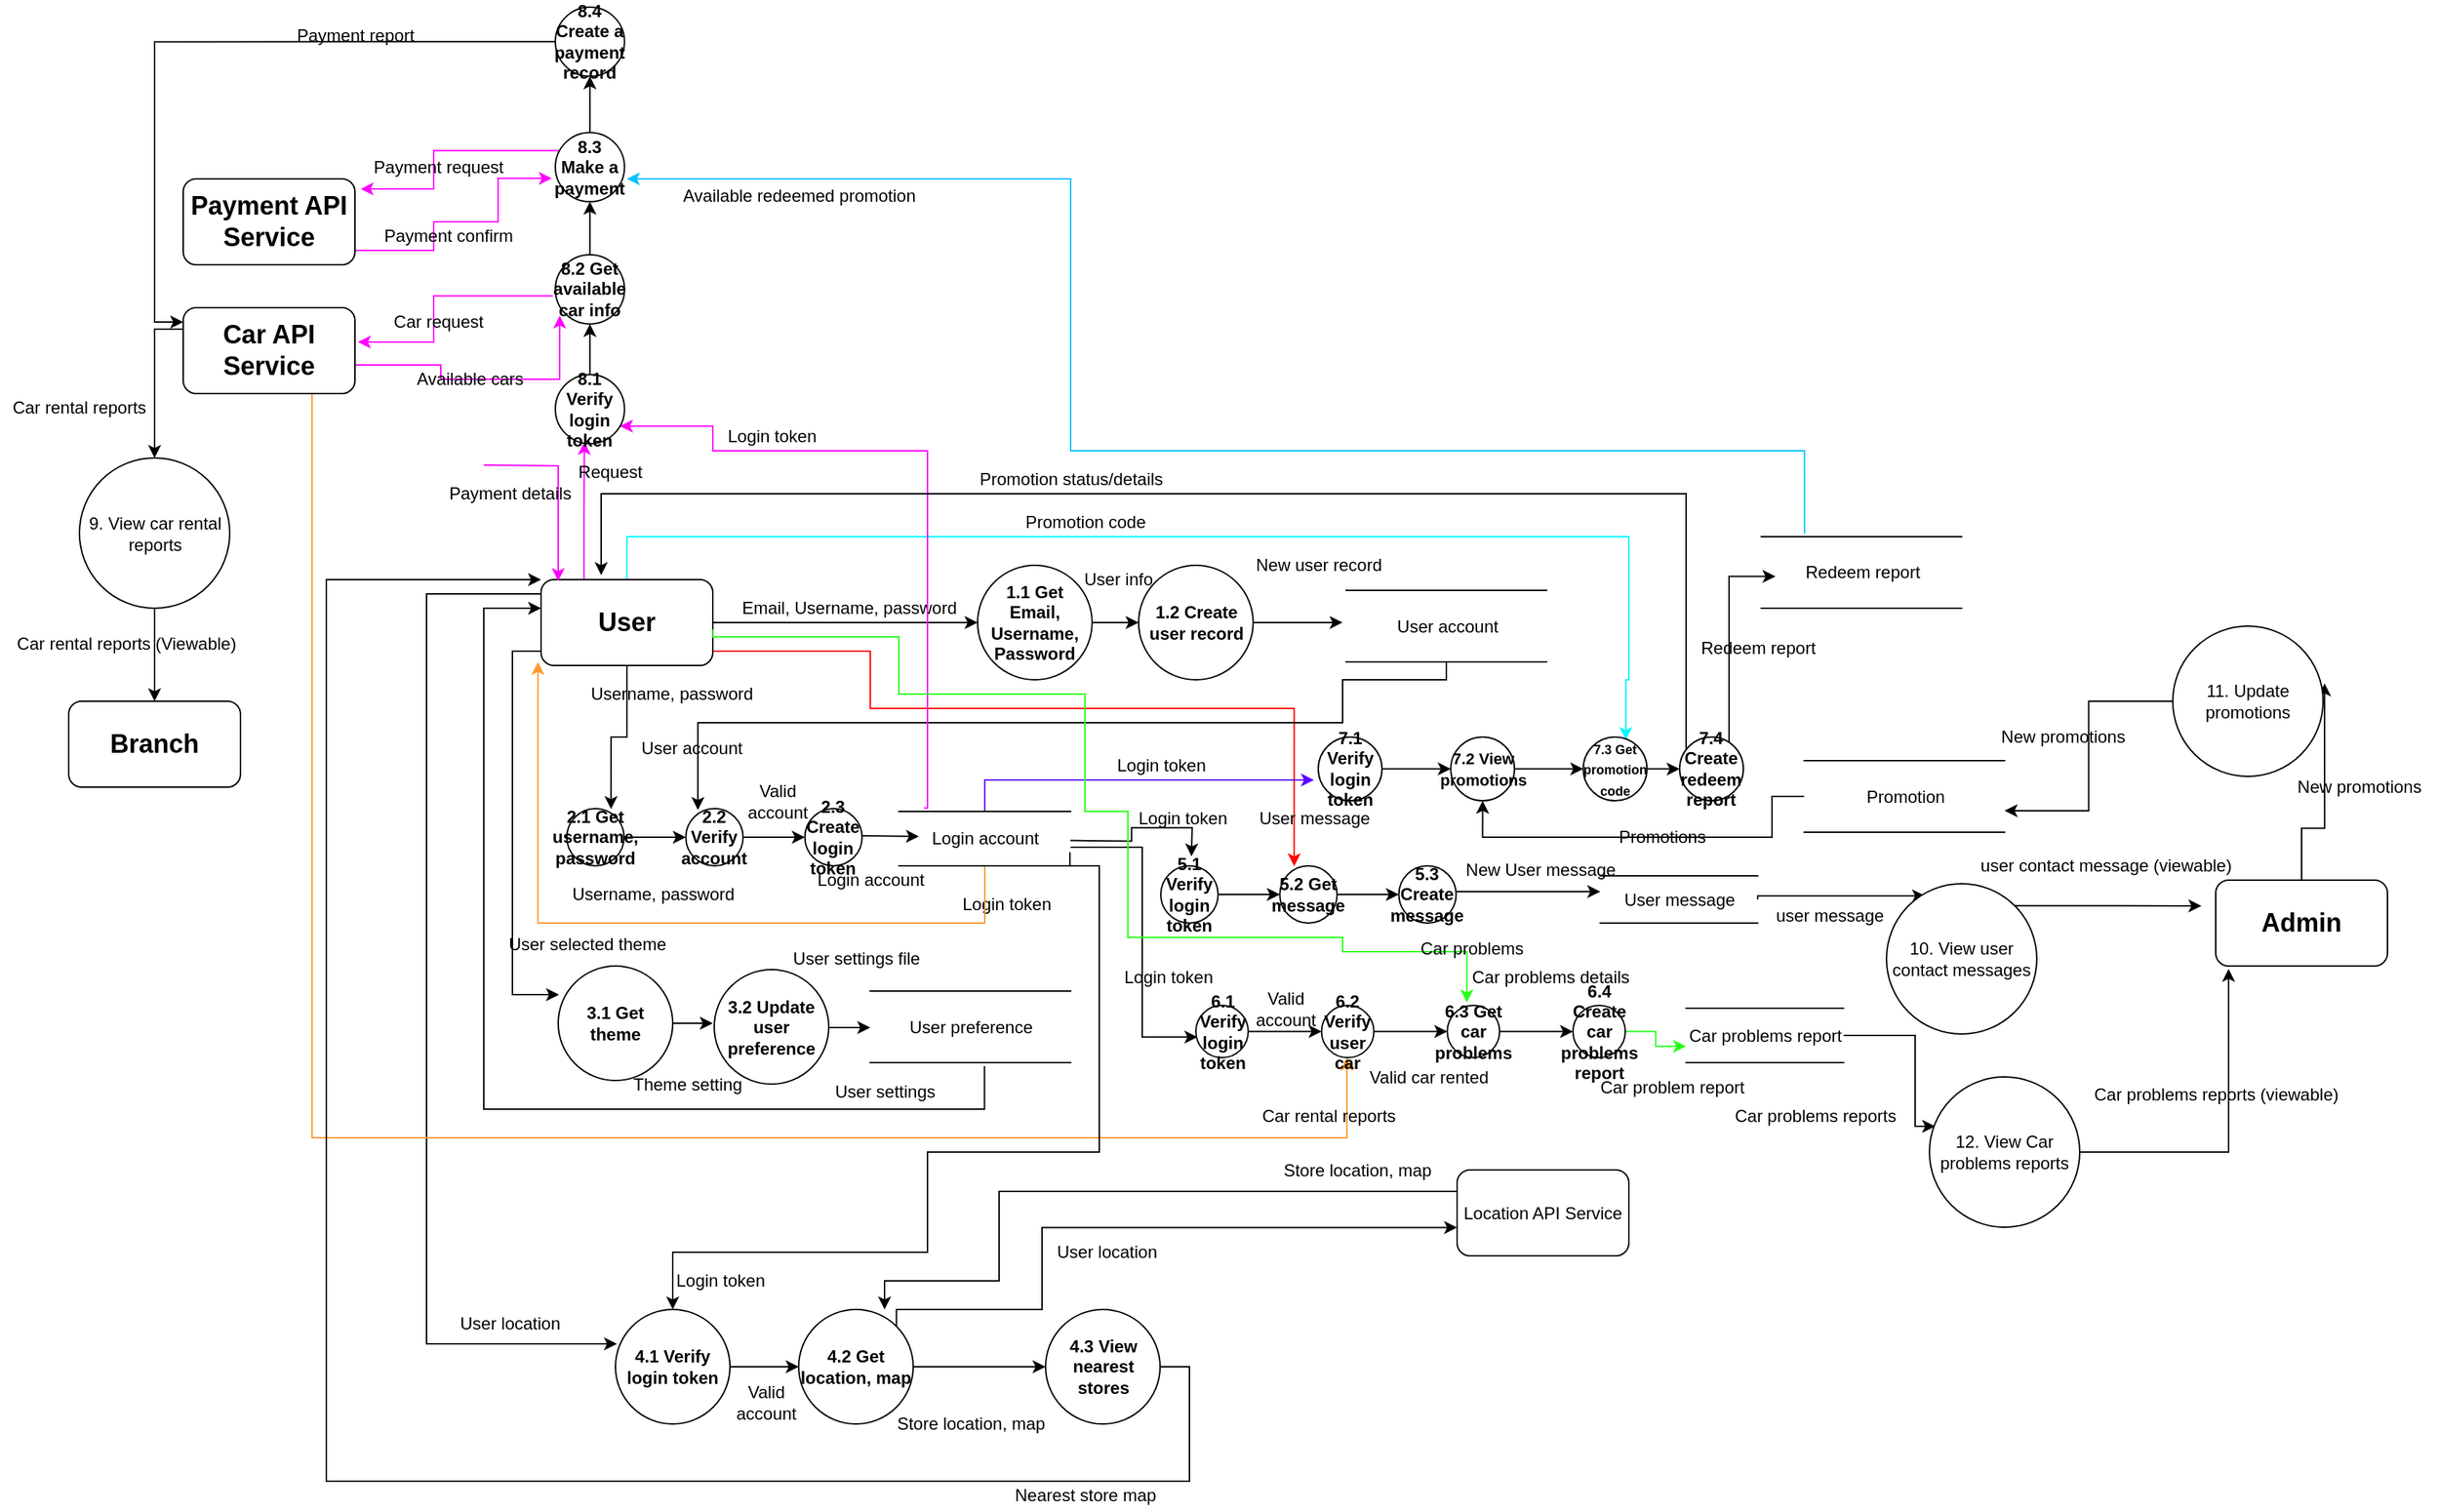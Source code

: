 <mxfile version="12.3.3" type="device" pages="1"><diagram id="2X-rle6W2fqOqp_ALnJU" name="Page-1"><mxGraphModel dx="1553" dy="1877" grid="1" gridSize="10" guides="1" tooltips="1" connect="1" arrows="1" fold="1" page="1" pageScale="1" pageWidth="850" pageHeight="1100" math="0" shadow="0"><root><mxCell id="0"/><mxCell id="1" parent="0"/><mxCell id="twBC4N0qRan5lzGOj9nU-288" style="edgeStyle=orthogonalEdgeStyle;rounded=0;orthogonalLoop=1;jettySize=auto;html=1;exitX=1;exitY=0.5;exitDx=0;exitDy=0;entryX=0;entryY=0.375;entryDx=0;entryDy=0;entryPerimeter=0;" edge="1" parent="1" source="twBC4N0qRan5lzGOj9nU-211"><mxGeometry relative="1" as="geometry"><mxPoint x="345" y="70" as="targetPoint"/></mxGeometry></mxCell><mxCell id="twBC4N0qRan5lzGOj9nU-298" style="edgeStyle=orthogonalEdgeStyle;rounded=0;orthogonalLoop=1;jettySize=auto;html=1;exitX=0.5;exitY=1;exitDx=0;exitDy=0;entryX=0.772;entryY=0.008;entryDx=0;entryDy=0;entryPerimeter=0;" edge="1" parent="1" source="twBC4N0qRan5lzGOj9nU-211" target="twBC4N0qRan5lzGOj9nU-513"><mxGeometry relative="1" as="geometry"><mxPoint x="100" y="170" as="targetPoint"/></mxGeometry></mxCell><mxCell id="twBC4N0qRan5lzGOj9nU-312" style="edgeStyle=orthogonalEdgeStyle;rounded=0;orthogonalLoop=1;jettySize=auto;html=1;exitX=0;exitY=0.5;exitDx=0;exitDy=0;" edge="1" parent="1" source="twBC4N0qRan5lzGOj9nU-211"><mxGeometry relative="1" as="geometry"><mxPoint x="52.566" y="330" as="targetPoint"/><Array as="points"><mxPoint x="40" y="90"/><mxPoint x="20" y="90"/><mxPoint x="20" y="330"/></Array></mxGeometry></mxCell><mxCell id="twBC4N0qRan5lzGOj9nU-353" style="edgeStyle=orthogonalEdgeStyle;rounded=0;orthogonalLoop=1;jettySize=auto;html=1;exitX=1;exitY=0.75;exitDx=0;exitDy=0;strokeColor=#FF0800;entryX=0.25;entryY=0.008;entryDx=0;entryDy=0;entryPerimeter=0;" edge="1" parent="1" source="twBC4N0qRan5lzGOj9nU-211" target="twBC4N0qRan5lzGOj9nU-487"><mxGeometry relative="1" as="geometry"><mxPoint x="550" y="240" as="targetPoint"/><Array as="points"><mxPoint x="160" y="90"/><mxPoint x="270" y="90"/><mxPoint x="270" y="130"/><mxPoint x="566" y="130"/></Array></mxGeometry></mxCell><mxCell id="twBC4N0qRan5lzGOj9nU-381" style="edgeStyle=orthogonalEdgeStyle;rounded=0;orthogonalLoop=1;jettySize=auto;html=1;strokeColor=#03F7FF;entryX=0.668;entryY=0.046;entryDx=0;entryDy=0;entryPerimeter=0;" edge="1" parent="1" source="twBC4N0qRan5lzGOj9nU-211" target="twBC4N0qRan5lzGOj9nU-537"><mxGeometry relative="1" as="geometry"><mxPoint x="750" y="110" as="targetPoint"/><Array as="points"><mxPoint x="100" y="10"/><mxPoint x="800" y="10"/><mxPoint x="800" y="110"/><mxPoint x="798" y="110"/></Array></mxGeometry></mxCell><mxCell id="twBC4N0qRan5lzGOj9nU-392" style="edgeStyle=orthogonalEdgeStyle;rounded=0;orthogonalLoop=1;jettySize=auto;html=1;exitX=0.25;exitY=0;exitDx=0;exitDy=0;strokeColor=#FF00FF;entryX=0.42;entryY=0.974;entryDx=0;entryDy=0;entryPerimeter=0;" edge="1" parent="1" source="twBC4N0qRan5lzGOj9nU-211" target="twBC4N0qRan5lzGOj9nU-555"><mxGeometry relative="1" as="geometry"><mxPoint x="69" y="-40" as="targetPoint"/><Array as="points"/></mxGeometry></mxCell><mxCell id="twBC4N0qRan5lzGOj9nU-211" value="&lt;font style=&quot;font-size: 18px&quot;&gt;&lt;b&gt;&lt;font style=&quot;font-size: 18px&quot;&gt;User&lt;/font&gt;&lt;/b&gt;&lt;/font&gt;" style="rounded=1;whiteSpace=wrap;html=1;" vertex="1" parent="1"><mxGeometry x="40" y="40" width="120" height="60" as="geometry"/></mxCell><mxCell id="twBC4N0qRan5lzGOj9nU-289" value="Email, Username, password" style="text;html=1;align=center;verticalAlign=middle;resizable=0;points=[];;autosize=1;" vertex="1" parent="1"><mxGeometry x="170" y="50" width="170" height="20" as="geometry"/></mxCell><mxCell id="twBC4N0qRan5lzGOj9nU-308" style="edgeStyle=orthogonalEdgeStyle;rounded=0;orthogonalLoop=1;jettySize=auto;html=1;exitX=0.5;exitY=1;exitDx=0;exitDy=0;entryX=0.211;entryY=0.025;entryDx=0;entryDy=0;entryPerimeter=0;" edge="1" parent="1" source="twBC4N0qRan5lzGOj9nU-291" target="twBC4N0qRan5lzGOj9nU-514"><mxGeometry relative="1" as="geometry"><mxPoint x="137" y="170" as="targetPoint"/><Array as="points"><mxPoint x="672" y="110"/><mxPoint x="600" y="110"/><mxPoint x="600" y="140"/><mxPoint x="150" y="140"/></Array></mxGeometry></mxCell><mxCell id="twBC4N0qRan5lzGOj9nU-291" value="User account" style="html=1;dashed=0;whitespace=wrap;shape=partialRectangle;right=0;left=0;fillColor=none;" vertex="1" parent="1"><mxGeometry x="602.5" y="47.5" width="140" height="50" as="geometry"/></mxCell><mxCell id="twBC4N0qRan5lzGOj9nU-297" value="User info" style="text;html=1;align=center;verticalAlign=middle;resizable=0;points=[];;autosize=1;" vertex="1" parent="1"><mxGeometry x="407.5" y="30" width="70" height="20" as="geometry"/></mxCell><mxCell id="twBC4N0qRan5lzGOj9nU-302" value="Username, password" style="text;html=1;align=center;verticalAlign=middle;resizable=0;points=[];;autosize=1;" vertex="1" parent="1"><mxGeometry x="61" y="110" width="140" height="20" as="geometry"/></mxCell><mxCell id="twBC4N0qRan5lzGOj9nU-304" value="User preference" style="html=1;dashed=0;whitespace=wrap;shape=partialRectangle;right=0;left=0;fillColor=none;" vertex="1" parent="1"><mxGeometry x="270" y="327.5" width="140" height="50" as="geometry"/></mxCell><mxCell id="twBC4N0qRan5lzGOj9nU-305" value="Login account" style="text;html=1;align=center;verticalAlign=middle;resizable=0;points=[];;autosize=1;" vertex="1" parent="1"><mxGeometry x="225" y="240" width="90" height="20" as="geometry"/></mxCell><mxCell id="twBC4N0qRan5lzGOj9nU-307" value="Login token" style="text;html=1;align=center;verticalAlign=middle;resizable=0;points=[];;autosize=1;" vertex="1" parent="1"><mxGeometry x="325" y="257" width="80" height="20" as="geometry"/></mxCell><mxCell id="twBC4N0qRan5lzGOj9nU-309" value="User account" style="text;html=1;align=center;verticalAlign=middle;resizable=0;points=[];;autosize=1;" vertex="1" parent="1"><mxGeometry x="100" y="147.5" width="90" height="20" as="geometry"/></mxCell><mxCell id="twBC4N0qRan5lzGOj9nU-313" style="edgeStyle=orthogonalEdgeStyle;rounded=0;orthogonalLoop=1;jettySize=auto;html=1;" edge="1" parent="1"><mxGeometry relative="1" as="geometry"><mxPoint x="270" y="353" as="targetPoint"/><mxPoint x="240" y="353" as="sourcePoint"/></mxGeometry></mxCell><mxCell id="twBC4N0qRan5lzGOj9nU-333" style="edgeStyle=orthogonalEdgeStyle;rounded=0;orthogonalLoop=1;jettySize=auto;html=1;exitX=0.57;exitY=1.05;exitDx=0;exitDy=0;exitPerimeter=0;" edge="1" parent="1" source="twBC4N0qRan5lzGOj9nU-304"><mxGeometry relative="1" as="geometry"><mxPoint x="40" y="60" as="targetPoint"/><mxPoint x="350" y="420" as="sourcePoint"/><Array as="points"><mxPoint x="350" y="410"/><mxPoint y="410"/><mxPoint y="60"/></Array></mxGeometry></mxCell><mxCell id="twBC4N0qRan5lzGOj9nU-366" style="edgeStyle=orthogonalEdgeStyle;rounded=0;orthogonalLoop=1;jettySize=auto;html=1;strokeColor=#000000;entryX=0.036;entryY=0.336;entryDx=0;entryDy=0;entryPerimeter=0;" edge="1" parent="1"><mxGeometry relative="1" as="geometry"><mxPoint x="410" y="227" as="sourcePoint"/><mxPoint x="498.552" y="359.621" as="targetPoint"/><Array as="points"><mxPoint x="460" y="227"/><mxPoint x="460" y="360"/></Array></mxGeometry></mxCell><mxCell id="twBC4N0qRan5lzGOj9nU-379" style="edgeStyle=orthogonalEdgeStyle;rounded=0;orthogonalLoop=1;jettySize=auto;html=1;exitX=0.5;exitY=0;exitDx=0;exitDy=0;strokeColor=#5D00FF;" edge="1" parent="1" source="twBC4N0qRan5lzGOj9nU-314"><mxGeometry relative="1" as="geometry"><mxPoint x="580" y="180" as="targetPoint"/><Array as="points"><mxPoint x="350" y="180"/></Array></mxGeometry></mxCell><mxCell id="twBC4N0qRan5lzGOj9nU-389" style="edgeStyle=orthogonalEdgeStyle;rounded=0;orthogonalLoop=1;jettySize=auto;html=1;strokeColor=#FF00FF;exitX=0.146;exitY=-0.063;exitDx=0;exitDy=0;exitPerimeter=0;entryX=0.934;entryY=0.746;entryDx=0;entryDy=0;entryPerimeter=0;" edge="1" parent="1" source="twBC4N0qRan5lzGOj9nU-314" target="twBC4N0qRan5lzGOj9nU-555"><mxGeometry relative="1" as="geometry"><mxPoint x="300" y="200" as="sourcePoint"/><mxPoint x="100" y="-80" as="targetPoint"/><Array as="points"><mxPoint x="310" y="200"/><mxPoint x="310" y="-50"/><mxPoint x="160" y="-50"/><mxPoint x="160" y="-67"/></Array></mxGeometry></mxCell><mxCell id="twBC4N0qRan5lzGOj9nU-511" style="edgeStyle=orthogonalEdgeStyle;rounded=0;orthogonalLoop=1;jettySize=auto;html=1;exitX=0.5;exitY=1;exitDx=0;exitDy=0;entryX=-0.018;entryY=0.959;entryDx=0;entryDy=0;entryPerimeter=0;strokeColor=#FF9933;" edge="1" parent="1" source="twBC4N0qRan5lzGOj9nU-314" target="twBC4N0qRan5lzGOj9nU-211"><mxGeometry relative="1" as="geometry"><Array as="points"><mxPoint x="350" y="280"/><mxPoint x="38" y="280"/></Array></mxGeometry></mxCell><mxCell id="twBC4N0qRan5lzGOj9nU-314" value="Login account" style="html=1;dashed=0;whitespace=wrap;shape=partialRectangle;right=0;left=0;fillColor=none;" vertex="1" parent="1"><mxGeometry x="290" y="202" width="120" height="38" as="geometry"/></mxCell><mxCell id="twBC4N0qRan5lzGOj9nU-315" value="User settings file" style="text;html=1;align=center;verticalAlign=middle;resizable=0;points=[];;autosize=1;" vertex="1" parent="1"><mxGeometry x="205" y="295" width="110" height="20" as="geometry"/></mxCell><mxCell id="twBC4N0qRan5lzGOj9nU-316" value="User selected theme" style="text;html=1;align=center;verticalAlign=middle;resizable=0;points=[];;autosize=1;" vertex="1" parent="1"><mxGeometry x="6.5" y="285" width="130" height="20" as="geometry"/></mxCell><mxCell id="twBC4N0qRan5lzGOj9nU-349" style="edgeStyle=orthogonalEdgeStyle;rounded=0;orthogonalLoop=1;jettySize=auto;html=1;entryX=0;entryY=0.67;entryDx=0;entryDy=0;entryPerimeter=0;exitX=1;exitY=0;exitDx=0;exitDy=0;" edge="1" parent="1" source="twBC4N0qRan5lzGOj9nU-452" target="twBC4N0qRan5lzGOj9nU-332"><mxGeometry relative="1" as="geometry"><mxPoint x="400" y="540" as="sourcePoint"/><Array as="points"><mxPoint x="288" y="550"/><mxPoint x="390" y="550"/><mxPoint x="390" y="493"/></Array></mxGeometry></mxCell><mxCell id="twBC4N0qRan5lzGOj9nU-454" style="edgeStyle=orthogonalEdgeStyle;rounded=0;orthogonalLoop=1;jettySize=auto;html=1;exitX=1;exitY=0.5;exitDx=0;exitDy=0;entryX=0;entryY=0.5;entryDx=0;entryDy=0;strokeColor=#000000;" edge="1" parent="1" source="twBC4N0qRan5lzGOj9nU-322" target="twBC4N0qRan5lzGOj9nU-452"><mxGeometry relative="1" as="geometry"/></mxCell><mxCell id="twBC4N0qRan5lzGOj9nU-322" value="4.1 Verify login token" style="ellipse;whiteSpace=wrap;html=1;aspect=fixed;fontStyle=1" vertex="1" parent="1"><mxGeometry x="92" y="550" width="80" height="80" as="geometry"/></mxCell><mxCell id="twBC4N0qRan5lzGOj9nU-330" style="edgeStyle=orthogonalEdgeStyle;rounded=0;orthogonalLoop=1;jettySize=auto;html=1;exitX=0;exitY=0.5;exitDx=0;exitDy=0;entryX=0.013;entryY=0.3;entryDx=0;entryDy=0;entryPerimeter=0;" edge="1" parent="1" source="twBC4N0qRan5lzGOj9nU-211" target="twBC4N0qRan5lzGOj9nU-322"><mxGeometry relative="1" as="geometry"><mxPoint x="40" y="70" as="sourcePoint"/><mxPoint x="270" y="482" as="targetPoint"/><Array as="points"><mxPoint x="40" y="50"/><mxPoint x="-40" y="50"/><mxPoint x="-40" y="574"/></Array></mxGeometry></mxCell><mxCell id="twBC4N0qRan5lzGOj9nU-347" style="edgeStyle=orthogonalEdgeStyle;rounded=0;orthogonalLoop=1;jettySize=auto;html=1;exitX=0;exitY=0.25;exitDx=0;exitDy=0;entryX=0.75;entryY=0;entryDx=0;entryDy=0;entryPerimeter=0;" edge="1" parent="1" source="twBC4N0qRan5lzGOj9nU-332" target="twBC4N0qRan5lzGOj9nU-452"><mxGeometry relative="1" as="geometry"><mxPoint x="480" y="490" as="targetPoint"/><Array as="points"><mxPoint x="360" y="468"/><mxPoint x="360" y="530"/><mxPoint x="280" y="530"/></Array></mxGeometry></mxCell><mxCell id="twBC4N0qRan5lzGOj9nU-332" value="Location API Service" style="rounded=1;whiteSpace=wrap;html=1;" vertex="1" parent="1"><mxGeometry x="680" y="452.5" width="120" height="60" as="geometry"/></mxCell><mxCell id="twBC4N0qRan5lzGOj9nU-334" value="User settings" style="text;html=1;align=center;verticalAlign=middle;resizable=0;points=[];;autosize=1;" vertex="1" parent="1"><mxGeometry x="235" y="387.5" width="90" height="20" as="geometry"/></mxCell><mxCell id="twBC4N0qRan5lzGOj9nU-336" value="User location" style="text;html=1;align=center;verticalAlign=middle;resizable=0;points=[];;autosize=1;" vertex="1" parent="1"><mxGeometry x="390" y="500" width="90" height="20" as="geometry"/></mxCell><mxCell id="twBC4N0qRan5lzGOj9nU-341" value="Store location, map" style="text;html=1;align=center;verticalAlign=middle;resizable=0;points=[];;autosize=1;" vertex="1" parent="1"><mxGeometry x="550" y="442.5" width="120" height="20" as="geometry"/></mxCell><mxCell id="twBC4N0qRan5lzGOj9nU-345" value="User location" style="text;html=1;align=center;verticalAlign=middle;resizable=0;points=[];;autosize=1;" vertex="1" parent="1"><mxGeometry x="-27" y="550" width="90" height="20" as="geometry"/></mxCell><mxCell id="twBC4N0qRan5lzGOj9nU-351" value="Nearest store map" style="text;html=1;align=center;verticalAlign=middle;resizable=0;points=[];;autosize=1;" vertex="1" parent="1"><mxGeometry x="360" y="670" width="120" height="20" as="geometry"/></mxCell><mxCell id="twBC4N0qRan5lzGOj9nU-363" style="edgeStyle=orthogonalEdgeStyle;rounded=0;orthogonalLoop=1;jettySize=auto;html=1;strokeColor=#000000;" edge="1" parent="1" target="twBC4N0qRan5lzGOj9nU-362"><mxGeometry relative="1" as="geometry"><mxPoint x="666" y="258" as="sourcePoint"/><Array as="points"><mxPoint x="750" y="258"/><mxPoint x="750" y="258"/></Array></mxGeometry></mxCell><mxCell id="twBC4N0qRan5lzGOj9nU-354" value="User message" style="text;html=1;align=center;verticalAlign=middle;resizable=0;points=[];;autosize=1;" vertex="1" parent="1"><mxGeometry x="530" y="196.5" width="100" height="20" as="geometry"/></mxCell><mxCell id="twBC4N0qRan5lzGOj9nU-359" style="edgeStyle=orthogonalEdgeStyle;rounded=0;orthogonalLoop=1;jettySize=auto;html=1;entryX=0.5;entryY=0;entryDx=0;entryDy=0;" edge="1" parent="1"><mxGeometry relative="1" as="geometry"><mxPoint x="494.414" y="233.414" as="targetPoint"/><mxPoint x="409.776" y="222.31" as="sourcePoint"/><Array as="points"/></mxGeometry></mxCell><mxCell id="twBC4N0qRan5lzGOj9nU-360" value="Login token" style="text;html=1;align=center;verticalAlign=middle;resizable=0;points=[];;autosize=1;" vertex="1" parent="1"><mxGeometry x="447.5" y="196.5" width="80" height="20" as="geometry"/></mxCell><mxCell id="twBC4N0qRan5lzGOj9nU-436" style="edgeStyle=orthogonalEdgeStyle;rounded=0;orthogonalLoop=1;jettySize=auto;html=1;exitX=1;exitY=0.5;exitDx=0;exitDy=0;entryX=0.257;entryY=0.081;entryDx=0;entryDy=0;entryPerimeter=0;strokeColor=#000000;" edge="1" parent="1" source="twBC4N0qRan5lzGOj9nU-362" target="twBC4N0qRan5lzGOj9nU-432"><mxGeometry relative="1" as="geometry"><Array as="points"><mxPoint x="890" y="261"/></Array></mxGeometry></mxCell><mxCell id="twBC4N0qRan5lzGOj9nU-362" value="User message" style="html=1;dashed=0;whitespace=wrap;shape=partialRectangle;right=0;left=0;fillColor=none;" vertex="1" parent="1"><mxGeometry x="780" y="247" width="110" height="33" as="geometry"/></mxCell><mxCell id="twBC4N0qRan5lzGOj9nU-364" value="New User message" style="text;html=1;align=center;verticalAlign=middle;resizable=0;points=[];;autosize=1;" vertex="1" parent="1"><mxGeometry x="672.5" y="232.5" width="130" height="20" as="geometry"/></mxCell><mxCell id="twBC4N0qRan5lzGOj9nU-374" style="edgeStyle=orthogonalEdgeStyle;rounded=0;orthogonalLoop=1;jettySize=auto;html=1;entryX=0;entryY=0.7;entryDx=0;entryDy=0;entryPerimeter=0;strokeColor=#29FF19;exitX=1;exitY=0.5;exitDx=0;exitDy=0;" edge="1" parent="1" source="twBC4N0qRan5lzGOj9nU-499" target="twBC4N0qRan5lzGOj9nU-368"><mxGeometry relative="1" as="geometry"><mxPoint x="700" y="366" as="sourcePoint"/></mxGeometry></mxCell><mxCell id="twBC4N0qRan5lzGOj9nU-367" value="Login token" style="text;html=1;align=center;verticalAlign=middle;resizable=0;points=[];;autosize=1;" vertex="1" parent="1"><mxGeometry x="437.5" y="307.5" width="80" height="20" as="geometry"/></mxCell><mxCell id="twBC4N0qRan5lzGOj9nU-445" style="edgeStyle=orthogonalEdgeStyle;rounded=0;orthogonalLoop=1;jettySize=auto;html=1;exitX=1;exitY=0.5;exitDx=0;exitDy=0;entryX=0.038;entryY=0.329;entryDx=0;entryDy=0;entryPerimeter=0;strokeColor=#000000;" edge="1" parent="1" source="twBC4N0qRan5lzGOj9nU-368" target="twBC4N0qRan5lzGOj9nU-444"><mxGeometry relative="1" as="geometry"><Array as="points"><mxPoint x="1000" y="358"/><mxPoint x="1000" y="422"/></Array></mxGeometry></mxCell><mxCell id="twBC4N0qRan5lzGOj9nU-368" value="Car problems report" style="html=1;dashed=0;whitespace=wrap;shape=partialRectangle;right=0;left=0;fillColor=none;" vertex="1" parent="1"><mxGeometry x="840" y="339.5" width="110" height="38" as="geometry"/></mxCell><mxCell id="twBC4N0qRan5lzGOj9nU-372" style="edgeStyle=orthogonalEdgeStyle;rounded=0;orthogonalLoop=1;jettySize=auto;html=1;exitX=1;exitY=0.75;exitDx=0;exitDy=0;strokeColor=#29FF19;entryX=0.375;entryY=-0.055;entryDx=0;entryDy=0;entryPerimeter=0;" edge="1" parent="1" target="twBC4N0qRan5lzGOj9nU-497"><mxGeometry relative="1" as="geometry"><mxPoint x="160.143" y="74.786" as="sourcePoint"/><mxPoint x="490" y="310" as="targetPoint"/><Array as="points"><mxPoint x="160" y="80"/><mxPoint x="290" y="80"/><mxPoint x="290" y="120"/><mxPoint x="420" y="120"/><mxPoint x="420" y="202"/><mxPoint x="450" y="202"/><mxPoint x="450" y="290"/><mxPoint x="600" y="290"/><mxPoint x="600" y="300"/><mxPoint x="687" y="300"/></Array></mxGeometry></mxCell><mxCell id="twBC4N0qRan5lzGOj9nU-373" value="Car problems" style="text;html=1;align=center;verticalAlign=middle;resizable=0;points=[];;autosize=1;" vertex="1" parent="1"><mxGeometry x="645" y="287.5" width="90" height="20" as="geometry"/></mxCell><mxCell id="twBC4N0qRan5lzGOj9nU-375" value="Car problem report" style="text;html=1;align=center;verticalAlign=middle;resizable=0;points=[];;autosize=1;" vertex="1" parent="1"><mxGeometry x="770" y="385" width="120" height="20" as="geometry"/></mxCell><mxCell id="twBC4N0qRan5lzGOj9nU-384" style="edgeStyle=orthogonalEdgeStyle;rounded=0;orthogonalLoop=1;jettySize=auto;html=1;entryX=0.071;entryY=0.556;entryDx=0;entryDy=0;entryPerimeter=0;strokeColor=#000000;" edge="1" parent="1" source="twBC4N0qRan5lzGOj9nU-541" target="twBC4N0qRan5lzGOj9nU-383"><mxGeometry relative="1" as="geometry"><mxPoint x="840" y="130" as="sourcePoint"/><Array as="points"><mxPoint x="870" y="38"/></Array></mxGeometry></mxCell><mxCell id="twBC4N0qRan5lzGOj9nU-386" style="edgeStyle=orthogonalEdgeStyle;rounded=0;orthogonalLoop=1;jettySize=auto;html=1;entryX=0.35;entryY=-0.052;entryDx=0;entryDy=0;entryPerimeter=0;strokeColor=#000000;" edge="1" parent="1" source="twBC4N0qRan5lzGOj9nU-541" target="twBC4N0qRan5lzGOj9nU-211"><mxGeometry relative="1" as="geometry"><mxPoint x="840" as="sourcePoint"/><Array as="points"><mxPoint x="840" y="-20"/><mxPoint x="82" y="-20"/></Array></mxGeometry></mxCell><mxCell id="twBC4N0qRan5lzGOj9nU-380" value="Login token" style="text;html=1;align=center;verticalAlign=middle;resizable=0;points=[];;autosize=1;" vertex="1" parent="1"><mxGeometry x="432.5" y="160" width="80" height="20" as="geometry"/></mxCell><mxCell id="twBC4N0qRan5lzGOj9nU-382" value="Promotion code" style="text;html=1;align=center;verticalAlign=middle;resizable=0;points=[];;autosize=1;" vertex="1" parent="1"><mxGeometry x="370" y="-10" width="100" height="20" as="geometry"/></mxCell><mxCell id="twBC4N0qRan5lzGOj9nU-383" value="Redeem report" style="html=1;dashed=0;whitespace=wrap;shape=partialRectangle;right=0;left=0;fillColor=none;" vertex="1" parent="1"><mxGeometry x="892.5" y="10" width="140" height="50" as="geometry"/></mxCell><mxCell id="twBC4N0qRan5lzGOj9nU-385" value="Redeem report" style="text;html=1;align=center;verticalAlign=middle;resizable=0;points=[];;autosize=1;" vertex="1" parent="1"><mxGeometry x="840" y="77.5" width="100" height="20" as="geometry"/></mxCell><mxCell id="twBC4N0qRan5lzGOj9nU-387" value="Promotion status/details" style="text;html=1;align=center;verticalAlign=middle;resizable=0;points=[];;autosize=1;" vertex="1" parent="1"><mxGeometry x="335" y="-40" width="150" height="20" as="geometry"/></mxCell><mxCell id="twBC4N0qRan5lzGOj9nU-395" style="edgeStyle=orthogonalEdgeStyle;rounded=0;orthogonalLoop=1;jettySize=auto;html=1;entryX=0.1;entryY=0.017;entryDx=0;entryDy=0;entryPerimeter=0;strokeColor=#FF00FF;" edge="1" parent="1" target="twBC4N0qRan5lzGOj9nU-211"><mxGeometry relative="1" as="geometry"><mxPoint y="-40" as="sourcePoint"/></mxGeometry></mxCell><mxCell id="twBC4N0qRan5lzGOj9nU-403" style="edgeStyle=orthogonalEdgeStyle;rounded=0;orthogonalLoop=1;jettySize=auto;html=1;entryX=1.017;entryY=0.4;entryDx=0;entryDy=0;entryPerimeter=0;strokeColor=#FF00FF;exitX=-0.037;exitY=0.593;exitDx=0;exitDy=0;exitPerimeter=0;" edge="1" parent="1" source="twBC4N0qRan5lzGOj9nU-556" target="twBC4N0qRan5lzGOj9nU-398"><mxGeometry relative="1" as="geometry"><mxPoint y="-120" as="sourcePoint"/><Array as="points"><mxPoint x="-35" y="-158"/><mxPoint x="-35" y="-126"/></Array></mxGeometry></mxCell><mxCell id="twBC4N0qRan5lzGOj9nU-406" style="edgeStyle=orthogonalEdgeStyle;rounded=0;orthogonalLoop=1;jettySize=auto;html=1;entryX=1.033;entryY=0.117;entryDx=0;entryDy=0;entryPerimeter=0;strokeColor=#FF00FF;exitX=0.049;exitY=0.263;exitDx=0;exitDy=0;exitPerimeter=0;" edge="1" parent="1" source="twBC4N0qRan5lzGOj9nU-558" target="twBC4N0qRan5lzGOj9nU-397"><mxGeometry relative="1" as="geometry"><mxPoint x="37" y="-200" as="sourcePoint"/><Array as="points"><mxPoint x="-35" y="-260"/><mxPoint x="-35" y="-233"/></Array></mxGeometry></mxCell><mxCell id="twBC4N0qRan5lzGOj9nU-391" value="Login token" style="text;html=1;align=center;verticalAlign=middle;resizable=0;points=[];;autosize=1;" vertex="1" parent="1"><mxGeometry x="161" y="-70" width="80" height="20" as="geometry"/></mxCell><mxCell id="twBC4N0qRan5lzGOj9nU-394" value="Request" style="text;html=1;align=center;verticalAlign=middle;resizable=0;points=[];;autosize=1;" vertex="1" parent="1"><mxGeometry x="58" y="-45" width="60" height="20" as="geometry"/></mxCell><mxCell id="twBC4N0qRan5lzGOj9nU-396" value="Payment details" style="text;html=1;align=center;verticalAlign=middle;resizable=0;points=[];;autosize=1;" vertex="1" parent="1"><mxGeometry x="-32" y="-30" width="100" height="20" as="geometry"/></mxCell><mxCell id="twBC4N0qRan5lzGOj9nU-408" style="edgeStyle=orthogonalEdgeStyle;rounded=0;orthogonalLoop=1;jettySize=auto;html=1;exitX=1;exitY=0.5;exitDx=0;exitDy=0;strokeColor=#FF00FF;entryX=-0.051;entryY=0.663;entryDx=0;entryDy=0;entryPerimeter=0;" edge="1" parent="1" source="twBC4N0qRan5lzGOj9nU-397" target="twBC4N0qRan5lzGOj9nU-558"><mxGeometry relative="1" as="geometry"><mxPoint y="-175" as="targetPoint"/><Array as="points"><mxPoint x="-90" y="-190"/><mxPoint x="-35" y="-190"/><mxPoint x="-35" y="-210"/><mxPoint x="10" y="-210"/><mxPoint x="10" y="-240"/></Array></mxGeometry></mxCell><mxCell id="twBC4N0qRan5lzGOj9nU-397" value="&lt;b&gt;&lt;font style=&quot;font-size: 18px&quot;&gt;Payment API Service&lt;/font&gt;&lt;/b&gt;" style="rounded=1;whiteSpace=wrap;html=1;" vertex="1" parent="1"><mxGeometry x="-210" y="-240" width="120" height="60" as="geometry"/></mxCell><mxCell id="twBC4N0qRan5lzGOj9nU-402" style="edgeStyle=orthogonalEdgeStyle;rounded=0;orthogonalLoop=1;jettySize=auto;html=1;exitX=1;exitY=0.5;exitDx=0;exitDy=0;strokeColor=#FF00FF;entryX=0.063;entryY=0.878;entryDx=0;entryDy=0;entryPerimeter=0;" edge="1" parent="1" source="twBC4N0qRan5lzGOj9nU-398" target="twBC4N0qRan5lzGOj9nU-556"><mxGeometry relative="1" as="geometry"><mxPoint x="-10" y="-100" as="targetPoint"/><Array as="points"><mxPoint x="-90" y="-110"/><mxPoint x="-30" y="-110"/><mxPoint x="-30" y="-100"/><mxPoint x="53" y="-100"/></Array></mxGeometry></mxCell><mxCell id="twBC4N0qRan5lzGOj9nU-429" style="edgeStyle=orthogonalEdgeStyle;rounded=0;orthogonalLoop=1;jettySize=auto;html=1;exitX=0;exitY=0.25;exitDx=0;exitDy=0;strokeColor=#000000;" edge="1" parent="1" source="twBC4N0qRan5lzGOj9nU-398" target="twBC4N0qRan5lzGOj9nU-422"><mxGeometry relative="1" as="geometry"/></mxCell><mxCell id="twBC4N0qRan5lzGOj9nU-502" style="edgeStyle=orthogonalEdgeStyle;rounded=0;orthogonalLoop=1;jettySize=auto;html=1;exitX=0.75;exitY=1;exitDx=0;exitDy=0;strokeColor=#FF9933;" edge="1" parent="1" source="twBC4N0qRan5lzGOj9nU-398" target="twBC4N0qRan5lzGOj9nU-495"><mxGeometry relative="1" as="geometry"><Array as="points"><mxPoint x="-120" y="430"/><mxPoint x="603" y="430"/></Array></mxGeometry></mxCell><mxCell id="twBC4N0qRan5lzGOj9nU-398" value="&lt;b&gt;&lt;font style=&quot;font-size: 18px&quot;&gt;Car API Service&lt;/font&gt;&lt;/b&gt;" style="rounded=1;whiteSpace=wrap;html=1;" vertex="1" parent="1"><mxGeometry x="-210" y="-150" width="120" height="60" as="geometry"/></mxCell><mxCell id="twBC4N0qRan5lzGOj9nU-404" value="Car request" style="text;html=1;align=center;verticalAlign=middle;resizable=0;points=[];;autosize=1;" vertex="1" parent="1"><mxGeometry x="-72" y="-150" width="80" height="20" as="geometry"/></mxCell><mxCell id="twBC4N0qRan5lzGOj9nU-405" value="Available cars" style="text;html=1;align=center;verticalAlign=middle;resizable=0;points=[];;autosize=1;" vertex="1" parent="1"><mxGeometry x="-55" y="-110" width="90" height="20" as="geometry"/></mxCell><mxCell id="twBC4N0qRan5lzGOj9nU-407" value="Payment request" style="text;html=1;align=center;verticalAlign=middle;resizable=0;points=[];;autosize=1;" vertex="1" parent="1"><mxGeometry x="-87" y="-258" width="110" height="20" as="geometry"/></mxCell><mxCell id="twBC4N0qRan5lzGOj9nU-409" value="Payment confirm" style="text;html=1;align=center;verticalAlign=middle;resizable=0;points=[];;autosize=1;" vertex="1" parent="1"><mxGeometry x="-80" y="-210" width="110" height="20" as="geometry"/></mxCell><mxCell id="twBC4N0qRan5lzGOj9nU-412" style="edgeStyle=orthogonalEdgeStyle;rounded=0;orthogonalLoop=1;jettySize=auto;html=1;exitX=0;exitY=0.5;exitDx=0;exitDy=0;strokeColor=#000000;entryX=0.5;entryY=1;entryDx=0;entryDy=0;" edge="1" parent="1" source="twBC4N0qRan5lzGOj9nU-410" target="twBC4N0qRan5lzGOj9nU-535"><mxGeometry relative="1" as="geometry"><mxPoint x="840" y="202" as="targetPoint"/><Array as="points"><mxPoint x="900" y="191"/><mxPoint x="900" y="220"/><mxPoint x="698" y="220"/></Array></mxGeometry></mxCell><mxCell id="twBC4N0qRan5lzGOj9nU-410" value="Promotion" style="html=1;dashed=0;whitespace=wrap;shape=partialRectangle;right=0;left=0;fillColor=none;" vertex="1" parent="1"><mxGeometry x="922.5" y="166.5" width="140" height="50" as="geometry"/></mxCell><mxCell id="twBC4N0qRan5lzGOj9nU-440" style="edgeStyle=orthogonalEdgeStyle;rounded=0;orthogonalLoop=1;jettySize=auto;html=1;exitX=0.5;exitY=0;exitDx=0;exitDy=0;entryX=1.01;entryY=0.381;entryDx=0;entryDy=0;entryPerimeter=0;strokeColor=#000000;" edge="1" parent="1" source="twBC4N0qRan5lzGOj9nU-414" target="twBC4N0qRan5lzGOj9nU-439"><mxGeometry relative="1" as="geometry"/></mxCell><mxCell id="twBC4N0qRan5lzGOj9nU-414" value="&lt;font style=&quot;font-size: 18px&quot;&gt;&lt;b&gt;Admin&lt;/b&gt;&lt;/font&gt;" style="rounded=1;whiteSpace=wrap;html=1;strokeColor=#000000;" vertex="1" parent="1"><mxGeometry x="1210" y="250" width="120" height="60" as="geometry"/></mxCell><mxCell id="twBC4N0qRan5lzGOj9nU-426" style="edgeStyle=orthogonalEdgeStyle;rounded=0;orthogonalLoop=1;jettySize=auto;html=1;exitX=0.5;exitY=1;exitDx=0;exitDy=0;strokeColor=#000000;" edge="1" parent="1" source="twBC4N0qRan5lzGOj9nU-422" target="twBC4N0qRan5lzGOj9nU-423"><mxGeometry relative="1" as="geometry"/></mxCell><mxCell id="twBC4N0qRan5lzGOj9nU-422" value="9. View car rental reports" style="ellipse;whiteSpace=wrap;html=1;aspect=fixed;" vertex="1" parent="1"><mxGeometry x="-282.5" y="-45" width="105" height="105" as="geometry"/></mxCell><mxCell id="twBC4N0qRan5lzGOj9nU-423" value="&lt;font style=&quot;font-size: 18px&quot;&gt;Branch&lt;/font&gt;" style="rounded=1;whiteSpace=wrap;html=1;fontStyle=1" vertex="1" parent="1"><mxGeometry x="-290" y="125" width="120" height="60" as="geometry"/></mxCell><mxCell id="twBC4N0qRan5lzGOj9nU-427" value="Car rental reports (Viewable)" style="text;html=1;align=center;verticalAlign=middle;resizable=0;points=[];;autosize=1;" vertex="1" parent="1"><mxGeometry x="-335" y="75" width="170" height="20" as="geometry"/></mxCell><mxCell id="twBC4N0qRan5lzGOj9nU-430" value="Car rental reports" style="text;html=1;align=center;verticalAlign=middle;resizable=0;points=[];;autosize=1;" vertex="1" parent="1"><mxGeometry x="-338" y="-90" width="110" height="20" as="geometry"/></mxCell><mxCell id="twBC4N0qRan5lzGOj9nU-434" style="edgeStyle=orthogonalEdgeStyle;rounded=0;orthogonalLoop=1;jettySize=auto;html=1;exitX=1;exitY=0;exitDx=0;exitDy=0;strokeColor=#000000;" edge="1" parent="1" source="twBC4N0qRan5lzGOj9nU-432"><mxGeometry relative="1" as="geometry"><mxPoint x="1200" y="268" as="targetPoint"/></mxGeometry></mxCell><mxCell id="twBC4N0qRan5lzGOj9nU-432" value="10. View user contact messages" style="ellipse;whiteSpace=wrap;html=1;aspect=fixed;" vertex="1" parent="1"><mxGeometry x="980" y="252.5" width="105" height="105" as="geometry"/></mxCell><mxCell id="twBC4N0qRan5lzGOj9nU-435" value="user contact message (viewable)" style="text;html=1;align=center;verticalAlign=middle;resizable=0;points=[];;autosize=1;fontStyle=0" vertex="1" parent="1"><mxGeometry x="1032.5" y="230" width="200" height="20" as="geometry"/></mxCell><mxCell id="twBC4N0qRan5lzGOj9nU-437" value="user message" style="text;html=1;align=center;verticalAlign=middle;resizable=0;points=[];;autosize=1;" vertex="1" parent="1"><mxGeometry x="890" y="265" width="100" height="20" as="geometry"/></mxCell><mxCell id="twBC4N0qRan5lzGOj9nU-441" style="edgeStyle=orthogonalEdgeStyle;rounded=0;orthogonalLoop=1;jettySize=auto;html=1;exitX=0;exitY=0.5;exitDx=0;exitDy=0;entryX=1;entryY=0.7;entryDx=0;entryDy=0;entryPerimeter=0;strokeColor=#000000;" edge="1" parent="1" source="twBC4N0qRan5lzGOj9nU-439" target="twBC4N0qRan5lzGOj9nU-410"><mxGeometry relative="1" as="geometry"/></mxCell><mxCell id="twBC4N0qRan5lzGOj9nU-439" value="11. Update promotions" style="ellipse;whiteSpace=wrap;html=1;aspect=fixed;" vertex="1" parent="1"><mxGeometry x="1180" y="72.5" width="105" height="105" as="geometry"/></mxCell><mxCell id="twBC4N0qRan5lzGOj9nU-442" value="New promotions" style="text;html=1;align=center;verticalAlign=middle;resizable=0;points=[];;autosize=1;" vertex="1" parent="1"><mxGeometry x="1255" y="175" width="110" height="20" as="geometry"/></mxCell><mxCell id="twBC4N0qRan5lzGOj9nU-443" value="New promotions" style="text;html=1;align=center;verticalAlign=middle;resizable=0;points=[];;autosize=1;" vertex="1" parent="1"><mxGeometry x="1047.5" y="140" width="110" height="20" as="geometry"/></mxCell><mxCell id="twBC4N0qRan5lzGOj9nU-446" style="edgeStyle=orthogonalEdgeStyle;rounded=0;orthogonalLoop=1;jettySize=auto;html=1;exitX=1;exitY=0.5;exitDx=0;exitDy=0;entryX=0.075;entryY=1.033;entryDx=0;entryDy=0;entryPerimeter=0;strokeColor=#000000;" edge="1" parent="1" source="twBC4N0qRan5lzGOj9nU-444" target="twBC4N0qRan5lzGOj9nU-414"><mxGeometry relative="1" as="geometry"/></mxCell><mxCell id="twBC4N0qRan5lzGOj9nU-444" value="12. View Car problems reports" style="ellipse;whiteSpace=wrap;html=1;aspect=fixed;" vertex="1" parent="1"><mxGeometry x="1010" y="387.5" width="105" height="105" as="geometry"/></mxCell><mxCell id="twBC4N0qRan5lzGOj9nU-447" value="Car problems reports (viewable)" style="text;html=1;align=center;verticalAlign=middle;resizable=0;points=[];;autosize=1;" vertex="1" parent="1"><mxGeometry x="1115" y="390" width="190" height="20" as="geometry"/></mxCell><mxCell id="twBC4N0qRan5lzGOj9nU-448" value="Car problems reports" style="text;html=1;align=center;verticalAlign=middle;resizable=0;points=[];;autosize=1;" vertex="1" parent="1"><mxGeometry x="865" y="405" width="130" height="20" as="geometry"/></mxCell><mxCell id="twBC4N0qRan5lzGOj9nU-459" style="edgeStyle=orthogonalEdgeStyle;rounded=0;orthogonalLoop=1;jettySize=auto;html=1;exitX=1;exitY=0.5;exitDx=0;exitDy=0;strokeColor=#000000;" edge="1" parent="1" source="twBC4N0qRan5lzGOj9nU-452" target="twBC4N0qRan5lzGOj9nU-458"><mxGeometry relative="1" as="geometry"/></mxCell><mxCell id="twBC4N0qRan5lzGOj9nU-452" value="4.2 Get location, map" style="ellipse;whiteSpace=wrap;html=1;aspect=fixed;fontStyle=1" vertex="1" parent="1"><mxGeometry x="220" y="550" width="80" height="80" as="geometry"/></mxCell><mxCell id="twBC4N0qRan5lzGOj9nU-455" value="&lt;div&gt;Valid&lt;/div&gt;&lt;div&gt;account&lt;br&gt;&lt;/div&gt;" style="text;html=1;align=center;verticalAlign=middle;resizable=0;points=[];;autosize=1;" vertex="1" parent="1"><mxGeometry x="166.5" y="600" width="60" height="30" as="geometry"/></mxCell><mxCell id="twBC4N0qRan5lzGOj9nU-361" value="Login token" style="text;html=1;align=center;verticalAlign=middle;resizable=0;points=[];;autosize=1;" vertex="1" parent="1"><mxGeometry x="125" y="520" width="80" height="20" as="geometry"/></mxCell><mxCell id="twBC4N0qRan5lzGOj9nU-457" style="edgeStyle=orthogonalEdgeStyle;rounded=0;orthogonalLoop=1;jettySize=auto;html=1;entryX=0.5;entryY=0;entryDx=0;entryDy=0;exitX=0.996;exitY=0.751;exitDx=0;exitDy=0;exitPerimeter=0;" edge="1" parent="1" source="twBC4N0qRan5lzGOj9nU-314" target="twBC4N0qRan5lzGOj9nU-322"><mxGeometry relative="1" as="geometry"><mxPoint x="132" y="550" as="targetPoint"/><mxPoint x="410" y="250" as="sourcePoint"/><Array as="points"><mxPoint x="430" y="240"/><mxPoint x="430" y="440"/><mxPoint x="310" y="440"/><mxPoint x="310" y="510"/><mxPoint x="132" y="510"/></Array></mxGeometry></mxCell><mxCell id="twBC4N0qRan5lzGOj9nU-463" style="edgeStyle=orthogonalEdgeStyle;rounded=0;orthogonalLoop=1;jettySize=auto;html=1;exitX=1;exitY=0.5;exitDx=0;exitDy=0;strokeColor=#000000;" edge="1" parent="1" source="twBC4N0qRan5lzGOj9nU-458"><mxGeometry relative="1" as="geometry"><mxPoint x="40" y="40" as="targetPoint"/><Array as="points"><mxPoint x="493" y="590"/><mxPoint x="493" y="670"/><mxPoint x="-110" y="670"/><mxPoint x="-110" y="40"/></Array></mxGeometry></mxCell><mxCell id="twBC4N0qRan5lzGOj9nU-458" value="4.3 View nearest stores" style="ellipse;whiteSpace=wrap;html=1;aspect=fixed;fontStyle=1" vertex="1" parent="1"><mxGeometry x="392.5" y="550" width="80" height="80" as="geometry"/></mxCell><mxCell id="twBC4N0qRan5lzGOj9nU-460" value="Store location, map" style="text;html=1;align=center;verticalAlign=middle;resizable=0;points=[];;autosize=1;" vertex="1" parent="1"><mxGeometry x="280" y="620" width="120" height="20" as="geometry"/></mxCell><mxCell id="twBC4N0qRan5lzGOj9nU-464" value="3.2 Update user preference" style="ellipse;whiteSpace=wrap;html=1;aspect=fixed;fontStyle=1" vertex="1" parent="1"><mxGeometry x="161" y="312.5" width="80" height="80" as="geometry"/></mxCell><mxCell id="twBC4N0qRan5lzGOj9nU-467" style="edgeStyle=orthogonalEdgeStyle;rounded=0;orthogonalLoop=1;jettySize=auto;html=1;exitX=1;exitY=0.5;exitDx=0;exitDy=0;strokeColor=#000000;" edge="1" parent="1" source="twBC4N0qRan5lzGOj9nU-465"><mxGeometry relative="1" as="geometry"><mxPoint x="160" y="350" as="targetPoint"/></mxGeometry></mxCell><mxCell id="twBC4N0qRan5lzGOj9nU-465" value="3.1 Get theme" style="ellipse;whiteSpace=wrap;html=1;aspect=fixed;fontStyle=1" vertex="1" parent="1"><mxGeometry x="52" y="310" width="80" height="80" as="geometry"/></mxCell><mxCell id="twBC4N0qRan5lzGOj9nU-468" value="Theme setting" style="text;html=1;align=center;verticalAlign=middle;resizable=0;points=[];;autosize=1;" vertex="1" parent="1"><mxGeometry x="96.5" y="382.5" width="90" height="20" as="geometry"/></mxCell><mxCell id="twBC4N0qRan5lzGOj9nU-474" value="" style="edgeStyle=orthogonalEdgeStyle;rounded=0;orthogonalLoop=1;jettySize=auto;html=1;strokeColor=#000000;" edge="1" parent="1" source="twBC4N0qRan5lzGOj9nU-471" target="twBC4N0qRan5lzGOj9nU-473"><mxGeometry relative="1" as="geometry"/></mxCell><mxCell id="twBC4N0qRan5lzGOj9nU-471" value="1.1 Get Email, Username, Password" style="ellipse;whiteSpace=wrap;html=1;aspect=fixed;fontStyle=1" vertex="1" parent="1"><mxGeometry x="345" y="30" width="80" height="80" as="geometry"/></mxCell><mxCell id="twBC4N0qRan5lzGOj9nU-476" style="edgeStyle=orthogonalEdgeStyle;rounded=0;orthogonalLoop=1;jettySize=auto;html=1;exitX=1;exitY=0.5;exitDx=0;exitDy=0;strokeColor=#000000;" edge="1" parent="1" source="twBC4N0qRan5lzGOj9nU-473"><mxGeometry relative="1" as="geometry"><mxPoint x="600.0" y="69.966" as="targetPoint"/></mxGeometry></mxCell><mxCell id="twBC4N0qRan5lzGOj9nU-473" value="1.2 Create user record" style="ellipse;whiteSpace=wrap;html=1;aspect=fixed;fontStyle=1" vertex="1" parent="1"><mxGeometry x="457.5" y="30" width="80" height="80" as="geometry"/></mxCell><mxCell id="twBC4N0qRan5lzGOj9nU-477" value="New user record" style="text;html=1;align=center;verticalAlign=middle;resizable=0;points=[];;autosize=1;" vertex="1" parent="1"><mxGeometry x="527.5" y="20" width="110" height="20" as="geometry"/></mxCell><mxCell id="twBC4N0qRan5lzGOj9nU-493" value="" style="group" vertex="1" connectable="0" parent="1"><mxGeometry x="473" y="240" width="217" height="60" as="geometry"/></mxCell><mxCell id="twBC4N0qRan5lzGOj9nU-486" value="&lt;div&gt;5.1&lt;/div&gt;&lt;div&gt;Verify login token&lt;br&gt;&lt;/div&gt;" style="ellipse;whiteSpace=wrap;html=1;aspect=fixed;fontStyle=1" vertex="1" parent="twBC4N0qRan5lzGOj9nU-493"><mxGeometry width="39.996" height="39.996" as="geometry"/></mxCell><mxCell id="twBC4N0qRan5lzGOj9nU-487" value="5.2 Get message" style="ellipse;whiteSpace=wrap;html=1;aspect=fixed;fontStyle=1" vertex="1" parent="twBC4N0qRan5lzGOj9nU-493"><mxGeometry x="83.154" width="39.996" height="39.996" as="geometry"/></mxCell><mxCell id="twBC4N0qRan5lzGOj9nU-488" value="" style="edgeStyle=orthogonalEdgeStyle;rounded=0;orthogonalLoop=1;jettySize=auto;html=1;strokeColor=#000000;" edge="1" parent="twBC4N0qRan5lzGOj9nU-493" source="twBC4N0qRan5lzGOj9nU-486" target="twBC4N0qRan5lzGOj9nU-487"><mxGeometry relative="1" as="geometry"/></mxCell><mxCell id="twBC4N0qRan5lzGOj9nU-489" value="5.3 Create message" style="ellipse;whiteSpace=wrap;html=1;aspect=fixed;fontStyle=1" vertex="1" parent="twBC4N0qRan5lzGOj9nU-493"><mxGeometry x="166.307" width="39.996" height="39.996" as="geometry"/></mxCell><mxCell id="twBC4N0qRan5lzGOj9nU-490" value="" style="edgeStyle=orthogonalEdgeStyle;rounded=0;orthogonalLoop=1;jettySize=auto;html=1;strokeColor=#000000;" edge="1" parent="twBC4N0qRan5lzGOj9nU-493" source="twBC4N0qRan5lzGOj9nU-487" target="twBC4N0qRan5lzGOj9nU-489"><mxGeometry relative="1" as="geometry"/></mxCell><mxCell id="twBC4N0qRan5lzGOj9nU-501" value="" style="group" vertex="1" connectable="0" parent="1"><mxGeometry x="497.5" y="337.5" width="300" height="50" as="geometry"/></mxCell><mxCell id="twBC4N0qRan5lzGOj9nU-494" value="6.1 Verify login token" style="ellipse;whiteSpace=wrap;html=1;aspect=fixed;fontStyle=1" vertex="1" parent="twBC4N0qRan5lzGOj9nU-501"><mxGeometry width="36.538" height="36.538" as="geometry"/></mxCell><mxCell id="twBC4N0qRan5lzGOj9nU-495" value="6.2 Verify user car" style="ellipse;whiteSpace=wrap;html=1;aspect=fixed;fontStyle=1" vertex="1" parent="twBC4N0qRan5lzGOj9nU-501"><mxGeometry x="87.821" width="36.538" height="36.538" as="geometry"/></mxCell><mxCell id="twBC4N0qRan5lzGOj9nU-496" value="" style="edgeStyle=orthogonalEdgeStyle;rounded=0;orthogonalLoop=1;jettySize=auto;html=1;strokeColor=#000000;" edge="1" parent="twBC4N0qRan5lzGOj9nU-501" source="twBC4N0qRan5lzGOj9nU-494" target="twBC4N0qRan5lzGOj9nU-495"><mxGeometry relative="1" as="geometry"/></mxCell><mxCell id="twBC4N0qRan5lzGOj9nU-497" value="6.3 Get car problems" style="ellipse;whiteSpace=wrap;html=1;aspect=fixed;fontStyle=1" vertex="1" parent="twBC4N0qRan5lzGOj9nU-501"><mxGeometry x="175.641" width="36.538" height="36.538" as="geometry"/></mxCell><mxCell id="twBC4N0qRan5lzGOj9nU-498" value="" style="edgeStyle=orthogonalEdgeStyle;rounded=0;orthogonalLoop=1;jettySize=auto;html=1;strokeColor=#000000;" edge="1" parent="twBC4N0qRan5lzGOj9nU-501" source="twBC4N0qRan5lzGOj9nU-495" target="twBC4N0qRan5lzGOj9nU-497"><mxGeometry relative="1" as="geometry"/></mxCell><mxCell id="twBC4N0qRan5lzGOj9nU-499" value="6.4 Create car problems report" style="ellipse;whiteSpace=wrap;html=1;aspect=fixed;fontStyle=1" vertex="1" parent="twBC4N0qRan5lzGOj9nU-501"><mxGeometry x="263.462" width="36.538" height="36.538" as="geometry"/></mxCell><mxCell id="twBC4N0qRan5lzGOj9nU-500" value="" style="edgeStyle=orthogonalEdgeStyle;rounded=0;orthogonalLoop=1;jettySize=auto;html=1;strokeColor=#000000;" edge="1" parent="twBC4N0qRan5lzGOj9nU-501" source="twBC4N0qRan5lzGOj9nU-497" target="twBC4N0qRan5lzGOj9nU-499"><mxGeometry relative="1" as="geometry"/></mxCell><mxCell id="twBC4N0qRan5lzGOj9nU-503" value="Car rental reports" style="text;html=1;align=center;verticalAlign=middle;resizable=0;points=[];;autosize=1;" vertex="1" parent="1"><mxGeometry x="535" y="405" width="110" height="20" as="geometry"/></mxCell><mxCell id="twBC4N0qRan5lzGOj9nU-505" value="&lt;div&gt;Valid&lt;/div&gt;&lt;div&gt;account&lt;br&gt;&lt;/div&gt;" style="text;html=1;align=center;verticalAlign=middle;resizable=0;points=[];;autosize=1;" vertex="1" parent="1"><mxGeometry x="530" y="325" width="60" height="30" as="geometry"/></mxCell><mxCell id="twBC4N0qRan5lzGOj9nU-506" value="Valid car rented" style="text;html=1;align=center;verticalAlign=middle;resizable=0;points=[];;autosize=1;" vertex="1" parent="1"><mxGeometry x="610" y="377.5" width="100" height="20" as="geometry"/></mxCell><mxCell id="twBC4N0qRan5lzGOj9nU-507" value="Car problems details" style="text;html=1;align=center;verticalAlign=middle;resizable=0;points=[];;autosize=1;" vertex="1" parent="1"><mxGeometry x="680" y="307.5" width="130" height="20" as="geometry"/></mxCell><mxCell id="twBC4N0qRan5lzGOj9nU-518" value="" style="group" vertex="1" connectable="0" parent="1"><mxGeometry x="58" y="200" width="217" height="70" as="geometry"/></mxCell><mxCell id="twBC4N0qRan5lzGOj9nU-512" value="" style="group" vertex="1" connectable="0" parent="twBC4N0qRan5lzGOj9nU-518"><mxGeometry width="217" height="70" as="geometry"/></mxCell><mxCell id="twBC4N0qRan5lzGOj9nU-513" value="&lt;div&gt;2.1 Get username,&lt;/div&gt;&lt;div&gt;password&lt;br&gt;&lt;/div&gt;" style="ellipse;whiteSpace=wrap;html=1;aspect=fixed;fontStyle=1" vertex="1" parent="twBC4N0qRan5lzGOj9nU-512"><mxGeometry width="39.996" height="39.996" as="geometry"/></mxCell><mxCell id="twBC4N0qRan5lzGOj9nU-514" value="2.2 Verify account" style="ellipse;whiteSpace=wrap;html=1;aspect=fixed;fontStyle=1" vertex="1" parent="twBC4N0qRan5lzGOj9nU-512"><mxGeometry x="83.154" width="39.996" height="39.996" as="geometry"/></mxCell><mxCell id="twBC4N0qRan5lzGOj9nU-515" value="" style="edgeStyle=orthogonalEdgeStyle;rounded=0;orthogonalLoop=1;jettySize=auto;html=1;strokeColor=#000000;" edge="1" parent="twBC4N0qRan5lzGOj9nU-512" source="twBC4N0qRan5lzGOj9nU-513" target="twBC4N0qRan5lzGOj9nU-514"><mxGeometry relative="1" as="geometry"/></mxCell><mxCell id="twBC4N0qRan5lzGOj9nU-516" value="2.3 Create login token" style="ellipse;whiteSpace=wrap;html=1;aspect=fixed;fontStyle=1" vertex="1" parent="twBC4N0qRan5lzGOj9nU-512"><mxGeometry x="166.307" width="39.996" height="39.996" as="geometry"/></mxCell><mxCell id="twBC4N0qRan5lzGOj9nU-517" value="" style="edgeStyle=orthogonalEdgeStyle;rounded=0;orthogonalLoop=1;jettySize=auto;html=1;strokeColor=#000000;" edge="1" parent="twBC4N0qRan5lzGOj9nU-512" source="twBC4N0qRan5lzGOj9nU-514" target="twBC4N0qRan5lzGOj9nU-516"><mxGeometry relative="1" as="geometry"/></mxCell><mxCell id="twBC4N0qRan5lzGOj9nU-303" style="edgeStyle=orthogonalEdgeStyle;rounded=0;orthogonalLoop=1;jettySize=auto;html=1;" edge="1" parent="twBC4N0qRan5lzGOj9nU-512"><mxGeometry relative="1" as="geometry"><mxPoint x="246" y="19.5" as="targetPoint"/><mxPoint x="206" y="19" as="sourcePoint"/><Array as="points"><mxPoint x="206" y="19"/></Array></mxGeometry></mxCell><mxCell id="twBC4N0qRan5lzGOj9nU-519" value="Username, password" style="text;html=1;align=center;verticalAlign=middle;resizable=0;points=[];;autosize=1;" vertex="1" parent="twBC4N0qRan5lzGOj9nU-512"><mxGeometry x="-10" y="50" width="140" height="20" as="geometry"/></mxCell><mxCell id="twBC4N0qRan5lzGOj9nU-529" value="&lt;div&gt;Valid&lt;/div&gt;&lt;div&gt;account&lt;br&gt;&lt;/div&gt;" style="text;html=1;align=center;verticalAlign=middle;resizable=0;points=[];;autosize=1;" vertex="1" parent="1"><mxGeometry x="175" y="180" width="60" height="30" as="geometry"/></mxCell><mxCell id="twBC4N0qRan5lzGOj9nU-544" value="" style="group" vertex="1" connectable="0" parent="1"><mxGeometry x="583" y="150" width="297" height="90" as="geometry"/></mxCell><mxCell id="twBC4N0qRan5lzGOj9nU-532" value="" style="group" vertex="1" connectable="0" parent="twBC4N0qRan5lzGOj9nU-544"><mxGeometry width="241.563" height="90" as="geometry"/></mxCell><mxCell id="twBC4N0qRan5lzGOj9nU-533" value="" style="group" vertex="1" connectable="0" parent="twBC4N0qRan5lzGOj9nU-532"><mxGeometry width="241.563" height="90" as="geometry"/></mxCell><mxCell id="twBC4N0qRan5lzGOj9nU-534" value="7.1 Verify login token" style="ellipse;whiteSpace=wrap;html=1;aspect=fixed;fontStyle=1" vertex="1" parent="twBC4N0qRan5lzGOj9nU-533"><mxGeometry width="44.524" height="44.524" as="geometry"/></mxCell><mxCell id="twBC4N0qRan5lzGOj9nU-535" value="&lt;font style=&quot;font-size: 11px&quot;&gt;7.2 View promotions&lt;/font&gt;" style="ellipse;whiteSpace=wrap;html=1;aspect=fixed;fontStyle=1" vertex="1" parent="twBC4N0qRan5lzGOj9nU-533"><mxGeometry x="92.566" width="44.524" height="44.524" as="geometry"/></mxCell><mxCell id="twBC4N0qRan5lzGOj9nU-536" value="" style="edgeStyle=orthogonalEdgeStyle;rounded=0;orthogonalLoop=1;jettySize=auto;html=1;strokeColor=#000000;" edge="1" parent="twBC4N0qRan5lzGOj9nU-533" source="twBC4N0qRan5lzGOj9nU-534" target="twBC4N0qRan5lzGOj9nU-535"><mxGeometry relative="1" as="geometry"/></mxCell><mxCell id="twBC4N0qRan5lzGOj9nU-537" value="&lt;font style=&quot;font-size: 9px&quot;&gt;7.3 Get promotion code&lt;/font&gt;" style="ellipse;whiteSpace=wrap;html=1;aspect=fixed;fontStyle=1" vertex="1" parent="twBC4N0qRan5lzGOj9nU-533"><mxGeometry x="185.132" width="44.524" height="44.524" as="geometry"/></mxCell><mxCell id="twBC4N0qRan5lzGOj9nU-538" value="" style="edgeStyle=orthogonalEdgeStyle;rounded=0;orthogonalLoop=1;jettySize=auto;html=1;strokeColor=#000000;" edge="1" parent="twBC4N0qRan5lzGOj9nU-533" source="twBC4N0qRan5lzGOj9nU-535" target="twBC4N0qRan5lzGOj9nU-537"><mxGeometry relative="1" as="geometry"><Array as="points"><mxPoint x="228" y="22"/></Array></mxGeometry></mxCell><mxCell id="twBC4N0qRan5lzGOj9nU-541" value="7.4 Create redeem report" style="ellipse;whiteSpace=wrap;html=1;aspect=fixed;fontStyle=1" vertex="1" parent="twBC4N0qRan5lzGOj9nU-544"><mxGeometry x="252.476" width="44.524" height="44.524" as="geometry"/></mxCell><mxCell id="twBC4N0qRan5lzGOj9nU-543" style="edgeStyle=orthogonalEdgeStyle;rounded=0;orthogonalLoop=1;jettySize=auto;html=1;exitX=1;exitY=0.5;exitDx=0;exitDy=0;strokeColor=#000000;" edge="1" parent="twBC4N0qRan5lzGOj9nU-544" source="twBC4N0qRan5lzGOj9nU-537" target="twBC4N0qRan5lzGOj9nU-541"><mxGeometry relative="1" as="geometry"/></mxCell><mxCell id="twBC4N0qRan5lzGOj9nU-413" value="Promotions" style="text;html=1;align=center;verticalAlign=middle;resizable=0;points=[];;autosize=1;" vertex="1" parent="twBC4N0qRan5lzGOj9nU-544"><mxGeometry x="199.5" y="60" width="80" height="20" as="geometry"/></mxCell><mxCell id="twBC4N0qRan5lzGOj9nU-562" value="" style="group" vertex="1" connectable="0" parent="1"><mxGeometry x="50" y="-360" width="90" height="305" as="geometry"/></mxCell><mxCell id="twBC4N0qRan5lzGOj9nU-555" value="&lt;b&gt;8.1 Verify login token&lt;br&gt;&lt;/b&gt;" style="ellipse;whiteSpace=wrap;html=1;aspect=fixed;strokeColor=#000000;" vertex="1" parent="twBC4N0qRan5lzGOj9nU-562"><mxGeometry y="256.69" width="48.31" height="48.31" as="geometry"/></mxCell><mxCell id="twBC4N0qRan5lzGOj9nU-556" value="&lt;b&gt;8.2 Get available car info&lt;br&gt;&lt;/b&gt;" style="ellipse;whiteSpace=wrap;html=1;aspect=fixed;strokeColor=#000000;" vertex="1" parent="twBC4N0qRan5lzGOj9nU-562"><mxGeometry y="173.05" width="48.31" height="48.31" as="geometry"/></mxCell><mxCell id="twBC4N0qRan5lzGOj9nU-557" value="" style="edgeStyle=orthogonalEdgeStyle;rounded=0;orthogonalLoop=1;jettySize=auto;html=1;strokeColor=#000000;" edge="1" parent="twBC4N0qRan5lzGOj9nU-562" source="twBC4N0qRan5lzGOj9nU-555" target="twBC4N0qRan5lzGOj9nU-556"><mxGeometry relative="1" as="geometry"/></mxCell><mxCell id="twBC4N0qRan5lzGOj9nU-558" value="&lt;b&gt;8.3 Make a payment&lt;br&gt;&lt;/b&gt;" style="ellipse;whiteSpace=wrap;html=1;aspect=fixed;strokeColor=#000000;" vertex="1" parent="twBC4N0qRan5lzGOj9nU-562"><mxGeometry y="87.606" width="48.31" height="48.31" as="geometry"/></mxCell><mxCell id="twBC4N0qRan5lzGOj9nU-559" value="" style="edgeStyle=orthogonalEdgeStyle;rounded=0;orthogonalLoop=1;jettySize=auto;html=1;strokeColor=#000000;" edge="1" parent="twBC4N0qRan5lzGOj9nU-562" source="twBC4N0qRan5lzGOj9nU-556" target="twBC4N0qRan5lzGOj9nU-558"><mxGeometry relative="1" as="geometry"/></mxCell><mxCell id="twBC4N0qRan5lzGOj9nU-560" value="&lt;b&gt;8.4&lt;/b&gt; &lt;b&gt;Create a payment record&lt;/b&gt;" style="ellipse;whiteSpace=wrap;html=1;aspect=fixed;strokeColor=#000000;" vertex="1" parent="twBC4N0qRan5lzGOj9nU-562"><mxGeometry width="48.31" height="48.31" as="geometry"/></mxCell><mxCell id="twBC4N0qRan5lzGOj9nU-561" value="" style="edgeStyle=orthogonalEdgeStyle;rounded=0;orthogonalLoop=1;jettySize=auto;html=1;strokeColor=#000000;" edge="1" parent="twBC4N0qRan5lzGOj9nU-562" source="twBC4N0qRan5lzGOj9nU-558" target="twBC4N0qRan5lzGOj9nU-560"><mxGeometry relative="1" as="geometry"/></mxCell><mxCell id="twBC4N0qRan5lzGOj9nU-421" value="Available redeemed promotion" style="text;html=1;align=center;verticalAlign=middle;resizable=0;points=[];;autosize=1;" vertex="1" parent="1"><mxGeometry x="130" y="-238" width="180" height="20" as="geometry"/></mxCell><mxCell id="twBC4N0qRan5lzGOj9nU-564" style="edgeStyle=orthogonalEdgeStyle;rounded=0;orthogonalLoop=1;jettySize=auto;html=1;exitX=0.216;exitY=-0.042;exitDx=0;exitDy=0;strokeColor=#00C3FF;exitPerimeter=0;" edge="1" parent="1" source="twBC4N0qRan5lzGOj9nU-383"><mxGeometry relative="1" as="geometry"><mxPoint x="922.69" y="7.897" as="sourcePoint"/><mxPoint x="100" y="-240" as="targetPoint"/><Array as="points"><mxPoint x="923" y="-50"/><mxPoint x="410" y="-50"/><mxPoint x="410" y="-240"/></Array></mxGeometry></mxCell><mxCell id="twBC4N0qRan5lzGOj9nU-567" style="edgeStyle=orthogonalEdgeStyle;rounded=0;orthogonalLoop=1;jettySize=auto;html=1;exitX=0;exitY=0.5;exitDx=0;exitDy=0;strokeColor=#000000;entryX=0;entryY=0.167;entryDx=0;entryDy=0;entryPerimeter=0;" edge="1" parent="1" source="twBC4N0qRan5lzGOj9nU-560" target="twBC4N0qRan5lzGOj9nU-398"><mxGeometry relative="1" as="geometry"><mxPoint x="-270" y="-160" as="targetPoint"/><Array as="points"><mxPoint x="-230" y="-336"/><mxPoint x="-230" y="-140"/></Array></mxGeometry></mxCell><mxCell id="twBC4N0qRan5lzGOj9nU-568" value="Payment report" style="text;html=1;align=center;verticalAlign=middle;resizable=0;points=[];;autosize=1;" vertex="1" parent="1"><mxGeometry x="-140" y="-350" width="100" height="20" as="geometry"/></mxCell></root></mxGraphModel></diagram></mxfile>